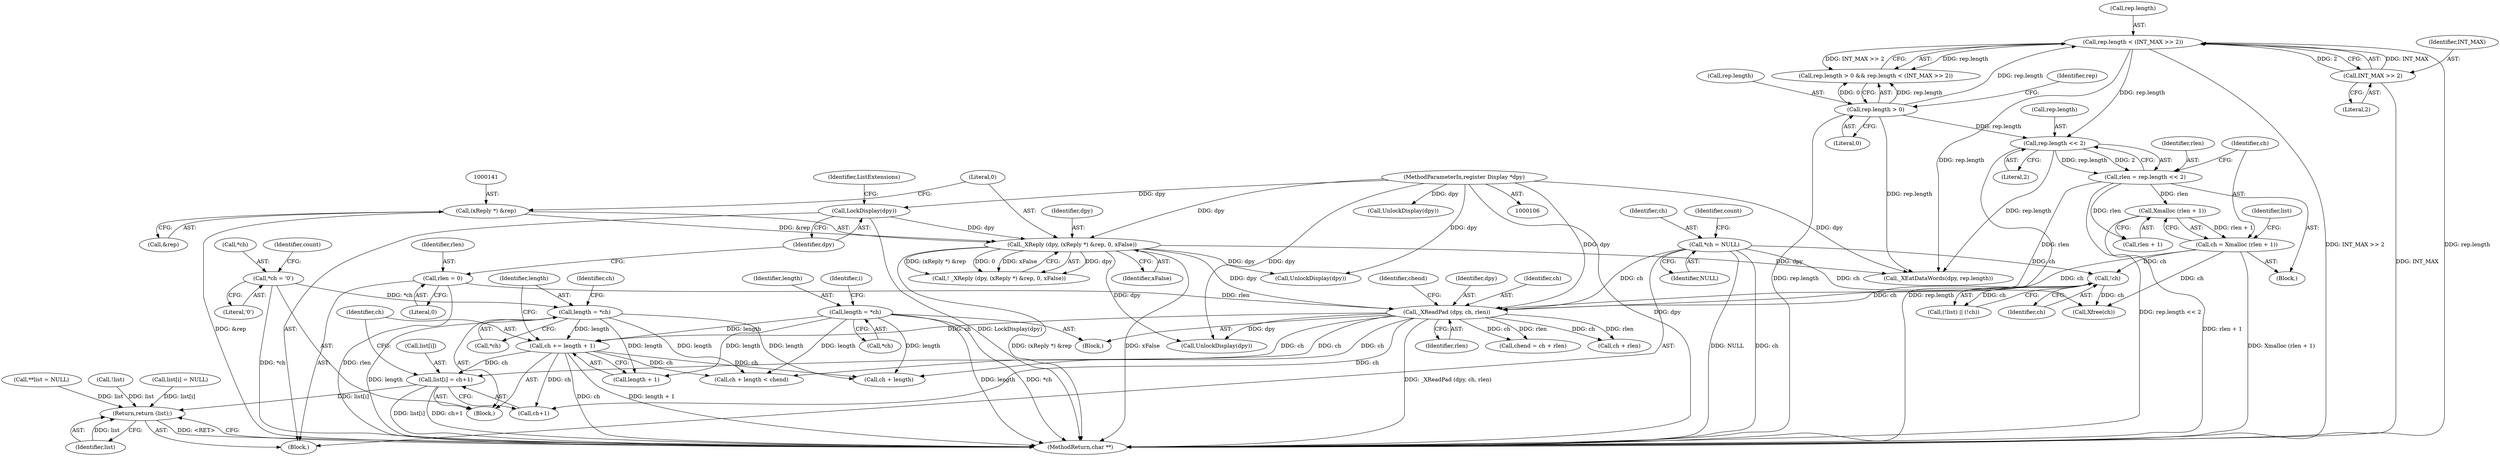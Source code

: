 digraph "0_libx11_dbf72805fd9d7b1846fe9a11b46f3994bfc27fea_0@array" {
"1000251" [label="(Call,list[i] = ch+1)"];
"1000258" [label="(Call,ch += length + 1)"];
"1000228" [label="(Call,length = *ch)"];
"1000263" [label="(Call,length = *ch)"];
"1000267" [label="(Call,*ch = '\0')"];
"1000219" [label="(Call,_XReadPad (dpy, ch, rlen))"];
"1000138" [label="(Call,_XReply (dpy, (xReply *) &rep, 0, xFalse))"];
"1000131" [label="(Call,LockDisplay(dpy))"];
"1000107" [label="(MethodParameterIn,register Display *dpy)"];
"1000140" [label="(Call,(xReply *) &rep)"];
"1000116" [label="(Call,*ch = NULL)"];
"1000200" [label="(Call,!ch)"];
"1000190" [label="(Call,ch = Xmalloc (rlen + 1))"];
"1000192" [label="(Call,Xmalloc (rlen + 1))"];
"1000183" [label="(Call,rlen = rep.length << 2)"];
"1000185" [label="(Call,rep.length << 2)"];
"1000175" [label="(Call,rep.length < (INT_MAX >> 2))"];
"1000170" [label="(Call,rep.length > 0)"];
"1000179" [label="(Call,INT_MAX >> 2)"];
"1000128" [label="(Call,rlen = 0)"];
"1000286" [label="(Return,return (list);)"];
"1000246" [label="(Call,ch + length)"];
"1000175" [label="(Call,rep.length < (INT_MAX >> 2))"];
"1000228" [label="(Call,length = *ch)"];
"1000180" [label="(Identifier,INT_MAX)"];
"1000272" [label="(Identifier,count)"];
"1000142" [label="(Call,&rep)"];
"1000140" [label="(Call,(xReply *) &rep)"];
"1000251" [label="(Call,list[i] = ch+1)"];
"1000267" [label="(Call,*ch = '\0')"];
"1000177" [label="(Identifier,rep)"];
"1000258" [label="(Call,ch += length + 1)"];
"1000192" [label="(Call,Xmalloc (rlen + 1))"];
"1000169" [label="(Call,rep.length > 0 && rep.length < (INT_MAX >> 2))"];
"1000112" [label="(Call,**list = NULL)"];
"1000198" [label="(Call,!list)"];
"1000145" [label="(Identifier,xFalse)"];
"1000193" [label="(Call,rlen + 1)"];
"1000189" [label="(Literal,2)"];
"1000212" [label="(Call,UnlockDisplay(dpy))"];
"1000181" [label="(Literal,2)"];
"1000182" [label="(Block,)"];
"1000259" [label="(Identifier,ch)"];
"1000183" [label="(Call,rlen = rep.length << 2)"];
"1000265" [label="(Call,*ch)"];
"1000118" [label="(Identifier,NULL)"];
"1000129" [label="(Identifier,rlen)"];
"1000176" [label="(Call,rep.length)"];
"1000219" [label="(Call,_XReadPad (dpy, ch, rlen))"];
"1000147" [label="(Call,UnlockDisplay(dpy))"];
"1000185" [label="(Call,rep.length << 2)"];
"1000222" [label="(Identifier,rlen)"];
"1000260" [label="(Call,length + 1)"];
"1000229" [label="(Identifier,length)"];
"1000252" [label="(Call,list[i])"];
"1000274" [label="(Call,list[i] = NULL)"];
"1000134" [label="(Identifier,ListExtensions)"];
"1000220" [label="(Identifier,dpy)"];
"1000128" [label="(Call,rlen = 0)"];
"1000207" [label="(Call,_XEatDataWords(dpy, rep.length))"];
"1000199" [label="(Identifier,list)"];
"1000263" [label="(Call,length = *ch)"];
"1000132" [label="(Identifier,dpy)"];
"1000158" [label="(Block,)"];
"1000116" [label="(Call,*ch = NULL)"];
"1000137" [label="(Call,! _XReply (dpy, (xReply *) &rep, 0, xFalse))"];
"1000234" [label="(Identifier,i)"];
"1000269" [label="(Identifier,ch)"];
"1000191" [label="(Identifier,ch)"];
"1000255" [label="(Call,ch+1)"];
"1000171" [label="(Call,rep.length)"];
"1000250" [label="(Block,)"];
"1000117" [label="(Identifier,ch)"];
"1000138" [label="(Call,_XReply (dpy, (xReply *) &rep, 0, xFalse))"];
"1000283" [label="(Call,UnlockDisplay(dpy))"];
"1000268" [label="(Call,*ch)"];
"1000170" [label="(Call,rep.length > 0)"];
"1000270" [label="(Literal,'\0')"];
"1000223" [label="(Call,chend = ch + rlen)"];
"1000107" [label="(MethodParameterIn,register Display *dpy)"];
"1000197" [label="(Call,(!list) || (!ch))"];
"1000287" [label="(Identifier,list)"];
"1000122" [label="(Identifier,count)"];
"1000225" [label="(Call,ch + rlen)"];
"1000286" [label="(Return,return (list);)"];
"1000109" [label="(Block,)"];
"1000190" [label="(Call,ch = Xmalloc (rlen + 1))"];
"1000144" [label="(Literal,0)"];
"1000200" [label="(Call,!ch)"];
"1000186" [label="(Call,rep.length)"];
"1000174" [label="(Literal,0)"];
"1000131" [label="(Call,LockDisplay(dpy))"];
"1000230" [label="(Call,*ch)"];
"1000221" [label="(Identifier,ch)"];
"1000184" [label="(Identifier,rlen)"];
"1000201" [label="(Identifier,ch)"];
"1000139" [label="(Identifier,dpy)"];
"1000288" [label="(MethodReturn,char **)"];
"1000224" [label="(Identifier,chend)"];
"1000264" [label="(Identifier,length)"];
"1000130" [label="(Literal,0)"];
"1000245" [label="(Call,ch + length < chend)"];
"1000179" [label="(Call,INT_MAX >> 2)"];
"1000205" [label="(Call,Xfree(ch))"];
"1000251" -> "1000250"  [label="AST: "];
"1000251" -> "1000255"  [label="CFG: "];
"1000252" -> "1000251"  [label="AST: "];
"1000255" -> "1000251"  [label="AST: "];
"1000259" -> "1000251"  [label="CFG: "];
"1000251" -> "1000288"  [label="DDG: ch+1"];
"1000251" -> "1000288"  [label="DDG: list[i]"];
"1000258" -> "1000251"  [label="DDG: ch"];
"1000219" -> "1000251"  [label="DDG: ch"];
"1000251" -> "1000286"  [label="DDG: list[i]"];
"1000258" -> "1000250"  [label="AST: "];
"1000258" -> "1000260"  [label="CFG: "];
"1000259" -> "1000258"  [label="AST: "];
"1000260" -> "1000258"  [label="AST: "];
"1000264" -> "1000258"  [label="CFG: "];
"1000258" -> "1000288"  [label="DDG: ch"];
"1000258" -> "1000288"  [label="DDG: length + 1"];
"1000258" -> "1000245"  [label="DDG: ch"];
"1000258" -> "1000246"  [label="DDG: ch"];
"1000258" -> "1000255"  [label="DDG: ch"];
"1000228" -> "1000258"  [label="DDG: length"];
"1000263" -> "1000258"  [label="DDG: length"];
"1000219" -> "1000258"  [label="DDG: ch"];
"1000228" -> "1000158"  [label="AST: "];
"1000228" -> "1000230"  [label="CFG: "];
"1000229" -> "1000228"  [label="AST: "];
"1000230" -> "1000228"  [label="AST: "];
"1000234" -> "1000228"  [label="CFG: "];
"1000228" -> "1000288"  [label="DDG: length"];
"1000228" -> "1000288"  [label="DDG: *ch"];
"1000228" -> "1000245"  [label="DDG: length"];
"1000228" -> "1000246"  [label="DDG: length"];
"1000228" -> "1000260"  [label="DDG: length"];
"1000263" -> "1000250"  [label="AST: "];
"1000263" -> "1000265"  [label="CFG: "];
"1000264" -> "1000263"  [label="AST: "];
"1000265" -> "1000263"  [label="AST: "];
"1000269" -> "1000263"  [label="CFG: "];
"1000263" -> "1000288"  [label="DDG: length"];
"1000263" -> "1000245"  [label="DDG: length"];
"1000263" -> "1000246"  [label="DDG: length"];
"1000263" -> "1000260"  [label="DDG: length"];
"1000267" -> "1000263"  [label="DDG: *ch"];
"1000267" -> "1000250"  [label="AST: "];
"1000267" -> "1000270"  [label="CFG: "];
"1000268" -> "1000267"  [label="AST: "];
"1000270" -> "1000267"  [label="AST: "];
"1000272" -> "1000267"  [label="CFG: "];
"1000267" -> "1000288"  [label="DDG: *ch"];
"1000219" -> "1000158"  [label="AST: "];
"1000219" -> "1000222"  [label="CFG: "];
"1000220" -> "1000219"  [label="AST: "];
"1000221" -> "1000219"  [label="AST: "];
"1000222" -> "1000219"  [label="AST: "];
"1000224" -> "1000219"  [label="CFG: "];
"1000219" -> "1000288"  [label="DDG: _XReadPad (dpy, ch, rlen)"];
"1000138" -> "1000219"  [label="DDG: dpy"];
"1000107" -> "1000219"  [label="DDG: dpy"];
"1000116" -> "1000219"  [label="DDG: ch"];
"1000200" -> "1000219"  [label="DDG: ch"];
"1000190" -> "1000219"  [label="DDG: ch"];
"1000128" -> "1000219"  [label="DDG: rlen"];
"1000183" -> "1000219"  [label="DDG: rlen"];
"1000219" -> "1000223"  [label="DDG: ch"];
"1000219" -> "1000223"  [label="DDG: rlen"];
"1000219" -> "1000225"  [label="DDG: ch"];
"1000219" -> "1000225"  [label="DDG: rlen"];
"1000219" -> "1000245"  [label="DDG: ch"];
"1000219" -> "1000246"  [label="DDG: ch"];
"1000219" -> "1000255"  [label="DDG: ch"];
"1000219" -> "1000283"  [label="DDG: dpy"];
"1000138" -> "1000137"  [label="AST: "];
"1000138" -> "1000145"  [label="CFG: "];
"1000139" -> "1000138"  [label="AST: "];
"1000140" -> "1000138"  [label="AST: "];
"1000144" -> "1000138"  [label="AST: "];
"1000145" -> "1000138"  [label="AST: "];
"1000137" -> "1000138"  [label="CFG: "];
"1000138" -> "1000288"  [label="DDG: (xReply *) &rep"];
"1000138" -> "1000288"  [label="DDG: xFalse"];
"1000138" -> "1000137"  [label="DDG: dpy"];
"1000138" -> "1000137"  [label="DDG: (xReply *) &rep"];
"1000138" -> "1000137"  [label="DDG: 0"];
"1000138" -> "1000137"  [label="DDG: xFalse"];
"1000131" -> "1000138"  [label="DDG: dpy"];
"1000107" -> "1000138"  [label="DDG: dpy"];
"1000140" -> "1000138"  [label="DDG: &rep"];
"1000138" -> "1000147"  [label="DDG: dpy"];
"1000138" -> "1000207"  [label="DDG: dpy"];
"1000138" -> "1000283"  [label="DDG: dpy"];
"1000131" -> "1000109"  [label="AST: "];
"1000131" -> "1000132"  [label="CFG: "];
"1000132" -> "1000131"  [label="AST: "];
"1000134" -> "1000131"  [label="CFG: "];
"1000131" -> "1000288"  [label="DDG: LockDisplay(dpy)"];
"1000107" -> "1000131"  [label="DDG: dpy"];
"1000107" -> "1000106"  [label="AST: "];
"1000107" -> "1000288"  [label="DDG: dpy"];
"1000107" -> "1000147"  [label="DDG: dpy"];
"1000107" -> "1000207"  [label="DDG: dpy"];
"1000107" -> "1000212"  [label="DDG: dpy"];
"1000107" -> "1000283"  [label="DDG: dpy"];
"1000140" -> "1000142"  [label="CFG: "];
"1000141" -> "1000140"  [label="AST: "];
"1000142" -> "1000140"  [label="AST: "];
"1000144" -> "1000140"  [label="CFG: "];
"1000140" -> "1000288"  [label="DDG: &rep"];
"1000116" -> "1000109"  [label="AST: "];
"1000116" -> "1000118"  [label="CFG: "];
"1000117" -> "1000116"  [label="AST: "];
"1000118" -> "1000116"  [label="AST: "];
"1000122" -> "1000116"  [label="CFG: "];
"1000116" -> "1000288"  [label="DDG: ch"];
"1000116" -> "1000288"  [label="DDG: NULL"];
"1000116" -> "1000200"  [label="DDG: ch"];
"1000116" -> "1000205"  [label="DDG: ch"];
"1000200" -> "1000197"  [label="AST: "];
"1000200" -> "1000201"  [label="CFG: "];
"1000201" -> "1000200"  [label="AST: "];
"1000197" -> "1000200"  [label="CFG: "];
"1000200" -> "1000197"  [label="DDG: ch"];
"1000190" -> "1000200"  [label="DDG: ch"];
"1000200" -> "1000205"  [label="DDG: ch"];
"1000190" -> "1000182"  [label="AST: "];
"1000190" -> "1000192"  [label="CFG: "];
"1000191" -> "1000190"  [label="AST: "];
"1000192" -> "1000190"  [label="AST: "];
"1000199" -> "1000190"  [label="CFG: "];
"1000190" -> "1000288"  [label="DDG: Xmalloc (rlen + 1)"];
"1000192" -> "1000190"  [label="DDG: rlen + 1"];
"1000190" -> "1000205"  [label="DDG: ch"];
"1000192" -> "1000193"  [label="CFG: "];
"1000193" -> "1000192"  [label="AST: "];
"1000192" -> "1000288"  [label="DDG: rlen + 1"];
"1000183" -> "1000192"  [label="DDG: rlen"];
"1000183" -> "1000182"  [label="AST: "];
"1000183" -> "1000185"  [label="CFG: "];
"1000184" -> "1000183"  [label="AST: "];
"1000185" -> "1000183"  [label="AST: "];
"1000191" -> "1000183"  [label="CFG: "];
"1000183" -> "1000288"  [label="DDG: rep.length << 2"];
"1000185" -> "1000183"  [label="DDG: rep.length"];
"1000185" -> "1000183"  [label="DDG: 2"];
"1000183" -> "1000193"  [label="DDG: rlen"];
"1000185" -> "1000189"  [label="CFG: "];
"1000186" -> "1000185"  [label="AST: "];
"1000189" -> "1000185"  [label="AST: "];
"1000185" -> "1000288"  [label="DDG: rep.length"];
"1000175" -> "1000185"  [label="DDG: rep.length"];
"1000170" -> "1000185"  [label="DDG: rep.length"];
"1000185" -> "1000207"  [label="DDG: rep.length"];
"1000175" -> "1000169"  [label="AST: "];
"1000175" -> "1000179"  [label="CFG: "];
"1000176" -> "1000175"  [label="AST: "];
"1000179" -> "1000175"  [label="AST: "];
"1000169" -> "1000175"  [label="CFG: "];
"1000175" -> "1000288"  [label="DDG: INT_MAX >> 2"];
"1000175" -> "1000288"  [label="DDG: rep.length"];
"1000175" -> "1000169"  [label="DDG: rep.length"];
"1000175" -> "1000169"  [label="DDG: INT_MAX >> 2"];
"1000170" -> "1000175"  [label="DDG: rep.length"];
"1000179" -> "1000175"  [label="DDG: INT_MAX"];
"1000179" -> "1000175"  [label="DDG: 2"];
"1000175" -> "1000207"  [label="DDG: rep.length"];
"1000170" -> "1000169"  [label="AST: "];
"1000170" -> "1000174"  [label="CFG: "];
"1000171" -> "1000170"  [label="AST: "];
"1000174" -> "1000170"  [label="AST: "];
"1000177" -> "1000170"  [label="CFG: "];
"1000169" -> "1000170"  [label="CFG: "];
"1000170" -> "1000288"  [label="DDG: rep.length"];
"1000170" -> "1000169"  [label="DDG: rep.length"];
"1000170" -> "1000169"  [label="DDG: 0"];
"1000170" -> "1000207"  [label="DDG: rep.length"];
"1000179" -> "1000181"  [label="CFG: "];
"1000180" -> "1000179"  [label="AST: "];
"1000181" -> "1000179"  [label="AST: "];
"1000179" -> "1000288"  [label="DDG: INT_MAX"];
"1000128" -> "1000109"  [label="AST: "];
"1000128" -> "1000130"  [label="CFG: "];
"1000129" -> "1000128"  [label="AST: "];
"1000130" -> "1000128"  [label="AST: "];
"1000132" -> "1000128"  [label="CFG: "];
"1000128" -> "1000288"  [label="DDG: rlen"];
"1000286" -> "1000109"  [label="AST: "];
"1000286" -> "1000287"  [label="CFG: "];
"1000287" -> "1000286"  [label="AST: "];
"1000288" -> "1000286"  [label="CFG: "];
"1000286" -> "1000288"  [label="DDG: <RET>"];
"1000287" -> "1000286"  [label="DDG: list"];
"1000274" -> "1000286"  [label="DDG: list[i]"];
"1000198" -> "1000286"  [label="DDG: list"];
"1000112" -> "1000286"  [label="DDG: list"];
}
